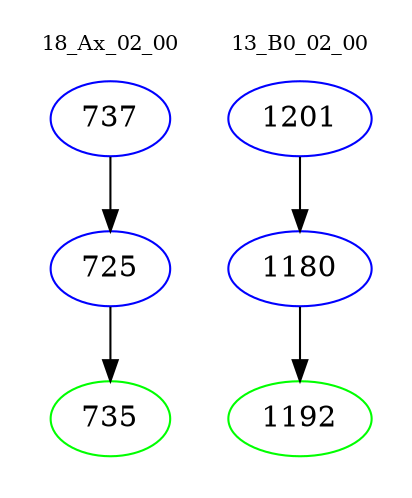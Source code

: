 digraph{
subgraph cluster_0 {
color = white
label = "18_Ax_02_00";
fontsize=10;
T0_737 [label="737", color="blue"]
T0_737 -> T0_725 [color="black"]
T0_725 [label="725", color="blue"]
T0_725 -> T0_735 [color="black"]
T0_735 [label="735", color="green"]
}
subgraph cluster_1 {
color = white
label = "13_B0_02_00";
fontsize=10;
T1_1201 [label="1201", color="blue"]
T1_1201 -> T1_1180 [color="black"]
T1_1180 [label="1180", color="blue"]
T1_1180 -> T1_1192 [color="black"]
T1_1192 [label="1192", color="green"]
}
}
